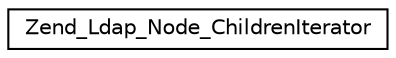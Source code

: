 digraph G
{
  edge [fontname="Helvetica",fontsize="10",labelfontname="Helvetica",labelfontsize="10"];
  node [fontname="Helvetica",fontsize="10",shape=record];
  rankdir="LR";
  Node1 [label="Zend_Ldap_Node_ChildrenIterator",height=0.2,width=0.4,color="black", fillcolor="white", style="filled",URL="$class_zend___ldap___node___children_iterator.html"];
}
